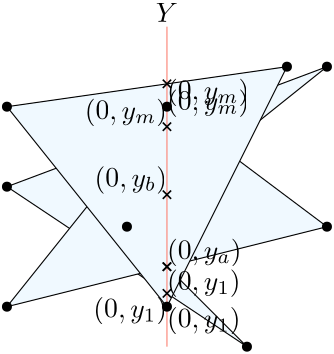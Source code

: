 <?xml version="1.0"?>
<!DOCTYPE ipe SYSTEM "ipe.dtd">
<ipe version="70206" creator="Ipe 7.2.7">
<info created="D:20180912101024" modified="D:20180913145306"/>
<ipestyle name="basic">
<symbol name="arrow/arc(spx)">
<path stroke="sym-stroke" fill="sym-stroke" pen="sym-pen">
0 0 m
-1 0.333 l
-1 -0.333 l
h
</path>
</symbol>
<symbol name="arrow/farc(spx)">
<path stroke="sym-stroke" fill="white" pen="sym-pen">
0 0 m
-1 0.333 l
-1 -0.333 l
h
</path>
</symbol>
<symbol name="arrow/ptarc(spx)">
<path stroke="sym-stroke" fill="sym-stroke" pen="sym-pen">
0 0 m
-1 0.333 l
-0.8 0 l
-1 -0.333 l
h
</path>
</symbol>
<symbol name="arrow/fptarc(spx)">
<path stroke="sym-stroke" fill="white" pen="sym-pen">
0 0 m
-1 0.333 l
-0.8 0 l
-1 -0.333 l
h
</path>
</symbol>
<symbol name="mark/circle(sx)" transformations="translations">
<path fill="sym-stroke">
0.6 0 0 0.6 0 0 e
0.4 0 0 0.4 0 0 e
</path>
</symbol>
<symbol name="mark/disk(sx)" transformations="translations">
<path fill="sym-stroke">
0.6 0 0 0.6 0 0 e
</path>
</symbol>
<symbol name="mark/fdisk(sfx)" transformations="translations">
<group>
<path fill="sym-fill">
0.5 0 0 0.5 0 0 e
</path>
<path fill="sym-stroke" fillrule="eofill">
0.6 0 0 0.6 0 0 e
0.4 0 0 0.4 0 0 e
</path>
</group>
</symbol>
<symbol name="mark/box(sx)" transformations="translations">
<path fill="sym-stroke" fillrule="eofill">
-0.6 -0.6 m
0.6 -0.6 l
0.6 0.6 l
-0.6 0.6 l
h
-0.4 -0.4 m
0.4 -0.4 l
0.4 0.4 l
-0.4 0.4 l
h
</path>
</symbol>
<symbol name="mark/square(sx)" transformations="translations">
<path fill="sym-stroke">
-0.6 -0.6 m
0.6 -0.6 l
0.6 0.6 l
-0.6 0.6 l
h
</path>
</symbol>
<symbol name="mark/fsquare(sfx)" transformations="translations">
<group>
<path fill="sym-fill">
-0.5 -0.5 m
0.5 -0.5 l
0.5 0.5 l
-0.5 0.5 l
h
</path>
<path fill="sym-stroke" fillrule="eofill">
-0.6 -0.6 m
0.6 -0.6 l
0.6 0.6 l
-0.6 0.6 l
h
-0.4 -0.4 m
0.4 -0.4 l
0.4 0.4 l
-0.4 0.4 l
h
</path>
</group>
</symbol>
<symbol name="mark/cross(sx)" transformations="translations">
<group>
<path fill="sym-stroke">
-0.43 -0.57 m
0.57 0.43 l
0.43 0.57 l
-0.57 -0.43 l
h
</path>
<path fill="sym-stroke">
-0.43 0.57 m
0.57 -0.43 l
0.43 -0.57 l
-0.57 0.43 l
h
</path>
</group>
</symbol>
<symbol name="arrow/fnormal(spx)">
<path stroke="sym-stroke" fill="white" pen="sym-pen">
0 0 m
-1 0.333 l
-1 -0.333 l
h
</path>
</symbol>
<symbol name="arrow/pointed(spx)">
<path stroke="sym-stroke" fill="sym-stroke" pen="sym-pen">
0 0 m
-1 0.333 l
-0.8 0 l
-1 -0.333 l
h
</path>
</symbol>
<symbol name="arrow/fpointed(spx)">
<path stroke="sym-stroke" fill="white" pen="sym-pen">
0 0 m
-1 0.333 l
-0.8 0 l
-1 -0.333 l
h
</path>
</symbol>
<symbol name="arrow/linear(spx)">
<path stroke="sym-stroke" pen="sym-pen">
-1 0.333 m
0 0 l
-1 -0.333 l
</path>
</symbol>
<symbol name="arrow/fdouble(spx)">
<path stroke="sym-stroke" fill="white" pen="sym-pen">
0 0 m
-1 0.333 l
-1 -0.333 l
h
-1 0 m
-2 0.333 l
-2 -0.333 l
h
</path>
</symbol>
<symbol name="arrow/double(spx)">
<path stroke="sym-stroke" fill="sym-stroke" pen="sym-pen">
0 0 m
-1 0.333 l
-1 -0.333 l
h
-1 0 m
-2 0.333 l
-2 -0.333 l
h
</path>
</symbol>
<pen name="heavier" value="0.8"/>
<pen name="fat" value="1.2"/>
<pen name="ultrafat" value="2"/>
<symbolsize name="large" value="5"/>
<symbolsize name="small" value="2"/>
<symbolsize name="tiny" value="1.1"/>
<arrowsize name="large" value="10"/>
<arrowsize name="small" value="5"/>
<arrowsize name="tiny" value="3"/>
<color name="red" value="1 0 0"/>
<color name="green" value="0 1 0"/>
<color name="blue" value="0 0 1"/>
<color name="yellow" value="1 1 0"/>
<color name="orange" value="1 0.647 0"/>
<color name="gold" value="1 0.843 0"/>
<color name="purple" value="0.627 0.125 0.941"/>
<color name="gray" value="0.745"/>
<color name="brown" value="0.647 0.165 0.165"/>
<color name="navy" value="0 0 0.502"/>
<color name="pink" value="1 0.753 0.796"/>
<color name="seagreen" value="0.18 0.545 0.341"/>
<color name="turquoise" value="0.251 0.878 0.816"/>
<color name="violet" value="0.933 0.51 0.933"/>
<color name="darkblue" value="0 0 0.545"/>
<color name="darkcyan" value="0 0.545 0.545"/>
<color name="darkgray" value="0.663"/>
<color name="darkgreen" value="0 0.392 0"/>
<color name="darkmagenta" value="0.545 0 0.545"/>
<color name="darkorange" value="1 0.549 0"/>
<color name="darkred" value="0.545 0 0"/>
<color name="lightblue" value="0.678 0.847 0.902"/>
<color name="lightcyan" value="0.878 1 1"/>
<color name="lightgray" value="0.827"/>
<color name="lightgreen" value="0.565 0.933 0.565"/>
<color name="lightyellow" value="1 1 0.878"/>
<dashstyle name="dashed" value="[4] 0"/>
<dashstyle name="dotted" value="[1 3] 0"/>
<dashstyle name="dash dotted" value="[4 2 1 2] 0"/>
<dashstyle name="dash dot dotted" value="[4 2 1 2 1 2] 0"/>
<textsize name="large" value="\large"/>
<textsize name="small" value="\small"/>
<textsize name="tiny" value="\tiny"/>
<textsize name="Large" value="\Large"/>
<textsize name="LARGE" value="\LARGE"/>
<textsize name="huge" value="\huge"/>
<textsize name="Huge" value="\Huge"/>
<textsize name="footnote" value="\footnotesize"/>
<textstyle name="center" begin="\begin{center}" end="\end{center}"/>
<textstyle name="itemize" begin="\begin{itemize}" end="\end{itemize}"/>
<textstyle name="item" begin="\begin{itemize}\item{}" end="\end{itemize}"/>
<gridsize name="4 pts" value="4"/>
<gridsize name="8 pts (~3 mm)" value="8"/>
<gridsize name="16 pts (~6 mm)" value="16"/>
<gridsize name="32 pts (~12 mm)" value="32"/>
<gridsize name="10 pts (~3.5 mm)" value="10"/>
<gridsize name="20 pts (~7 mm)" value="20"/>
<gridsize name="14 pts (~5 mm)" value="14"/>
<gridsize name="28 pts (~10 mm)" value="28"/>
<gridsize name="56 pts (~20 mm)" value="56"/>
<anglesize name="90 deg" value="90"/>
<anglesize name="60 deg" value="60"/>
<anglesize name="45 deg" value="45"/>
<anglesize name="30 deg" value="30"/>
<anglesize name="22.5 deg" value="22.5"/>
<opacity name="10%" value="0.1"/>
<opacity name="30%" value="0.3"/>
<opacity name="50%" value="0.5"/>
<opacity name="75%" value="0.75"/>
<tiling name="falling" angle="-60" step="4" width="1"/>
<tiling name="rising" angle="30" step="4" width="1"/>
</ipestyle>
<ipestyle name="brew">
<color name="aliceblue" value="0.941 0.973 1"/>
<color name="brew1" value="0.552 0.827 0.78"/>
<color name="brew2" value="1 1 0.701"/>
<color name="brew3" value="0.745 0.729 0.854"/>
<color name="brew4" value="0.984 0.501 0.447"/>
<color name="brew5" value="0.501 0.694 0.827"/>
<color name="brew6" value="0.992 0.705 0.384"/>
<color name="brew7" value="0.701 0.87 0.411"/>
<color name="brew8" value="0.988 0.803 0.898"/>
</ipestyle>
<page>
<layer name="alpha"/>
<layer name="up-triangle"/>
<layer name="down-triangle"/>
<layer name="quadrilateral"/>
<view layers="alpha up-triangle down-triangle quadrilateral" active="alpha"/>
<view layers="alpha up-triangle" active="up-triangle"/>
<view layers="alpha down-triangle" active="down-triangle"/>
<view layers="alpha quadrilateral" active="quadrilateral"/>
<path layer="quadrilateral" matrix="-0.9 0 0 0.9 243.2 64.4404" stroke="black" fill="aliceblue">
192 640 m
64 688 l
144 624 l
96 576 l
96 576 l
h
</path>
<path layer="down-triangle" matrix="0.9 0 0 0.9 12.8 64.4404" stroke="black" fill="aliceblue">
128 672 m
64 592 l
192 624 l
h
</path>
<path layer="up-triangle" matrix="0.9 0 0 0.9 12.8 64.4404" stroke="black" fill="aliceblue">
128 592 m
64 672 l
176 688 l
h
</path>
<text layer="alpha" matrix="0.9 0 0 0.9 12.8 66.2404" transformations="translations" pos="128 704" stroke="black" type="label" width="7.998" height="6.808" depth="0" halign="center" valign="baseline" style="math">Y</text>
<path matrix="0.9 0 0 0.9 12.8 64.4404" stroke="brew4">
128 576 m
128 704 l
</path>
<use layer="up-triangle" matrix="0.9 0 0 0.9 12.8 64.4404" name="mark/disk(sx)" pos="128 592" size="normal" stroke="black"/>
<use matrix="0.9 0 0 0.9 12.8 64.4404" name="mark/disk(sx)" pos="64 672" size="normal" stroke="black"/>
<use matrix="0.9 0 0 0.9 12.8 64.4404" name="mark/disk(sx)" pos="176 688" size="normal" stroke="black"/>
<text matrix="0.9 0 0 0.9 12.8 64.4404" transformations="translations" pos="128 592" stroke="black" type="label" width="26.512" height="7.473" depth="2.49" valign="top" style="math">(0,y_1)</text>
<use matrix="0.9 0 0 0.9 12.8 64.4404" name="mark/cross(sx)" pos="128 681.143" size="normal" stroke="black"/>
<text matrix="0.9 0 0 0.9 12.8 142.74" transformations="translations" pos="128 592" stroke="black" type="label" width="29.61" height="7.473" depth="2.49" valign="top" style="math">(0,y_m)</text>
<use layer="down-triangle" matrix="0.9 0 0 0.9 12.8 64.4404" name="mark/disk(sx)" pos="128 672" size="normal" stroke="black"/>
<use matrix="0.9 0 0 0.9 12.8 64.4404" name="mark/disk(sx)" pos="64 592" size="normal" stroke="black"/>
<use matrix="0.9 0 0 0.9 12.8 64.4404" name="mark/disk(sx)" pos="192 624" size="normal" stroke="black"/>
<use matrix="0.9 0 0 0.9 12.8 64.4404" name="mark/cross(sx)" pos="128 608" size="normal" stroke="black"/>
<text matrix="0.9 0 0 0.9 12.8 77.9404" transformations="translations" pos="128 592" stroke="black" type="label" width="26.512" height="7.473" depth="2.49" valign="top" style="math">(0,y_1)</text>
<text matrix="0.9 0 0 0.9 12.8 67.1404" transformations="translations" pos="128 672" stroke="black" type="label" width="29.61" height="7.473" depth="2.49" valign="baseline" style="math">(0,y_m)</text>
<use layer="quadrilateral" matrix="-0.9 0 0 0.9 243.2 64.4404" name="mark/disk(sx)" pos="64 688" size="normal" stroke="black"/>
<use matrix="-0.9 0 0 0.9 243.2 64.4404" name="mark/disk(sx)" pos="192 640" size="normal" stroke="black"/>
<use matrix="-0.9 0 0 0.9 243.2 64.4404" name="mark/disk(sx)" pos="144 624" size="normal" stroke="black"/>
<use matrix="-0.9 0 0 0.9 243.2 64.4404" name="mark/disk(sx)" pos="96 576" size="normal" stroke="black"/>
<use matrix="-0.9 0 0 0.9 243.2 64.4404" name="mark/cross(sx)" pos="128 664" size="normal" stroke="black"/>
<use matrix="-0.9 0 0 0.9 243.2 64.4404" name="mark/cross(sx)" pos="128 636.8" size="normal" stroke="black"/>
<use matrix="-0.9 0 0 0.9 243.2 64.4404" name="mark/cross(sx)" pos="128 608" size="normal" stroke="black"/>
<use matrix="-0.9 0 0 0.9 243.2 64.4404" name="mark/cross(sx)" pos="128 597.333" size="normal" stroke="black"/>
<text matrix="-0.9 0 0 0.9 243.2 68.0404" transformations="translations" pos="128 592" stroke="black" type="label" width="26.512" height="7.473" depth="2.49" halign="right" valign="top" style="math">(0,y_1)</text>
<text matrix="-0.9 0 0 0.9 243.2 59.9404" transformations="translations" pos="128 672" stroke="black" type="label" width="29.61" height="7.473" depth="2.49" halign="right" valign="baseline" style="math">(0,y_m)</text>
<text matrix="-0.9 0 0 0.9 243.2 64.4404" transformations="translations" pos="128 640" stroke="black" type="label" width="26.044" height="7.473" depth="2.49" halign="right" valign="baseline" style="math">(0,y_b)</text>
<text matrix="-0.9 0 0 0.9 243.2 67.1404" transformations="translations" pos="128 608" stroke="black" type="label" width="26.862" height="7.473" depth="2.49" valign="baseline" style="math">(0,y_a)</text>
</page>
</ipe>
